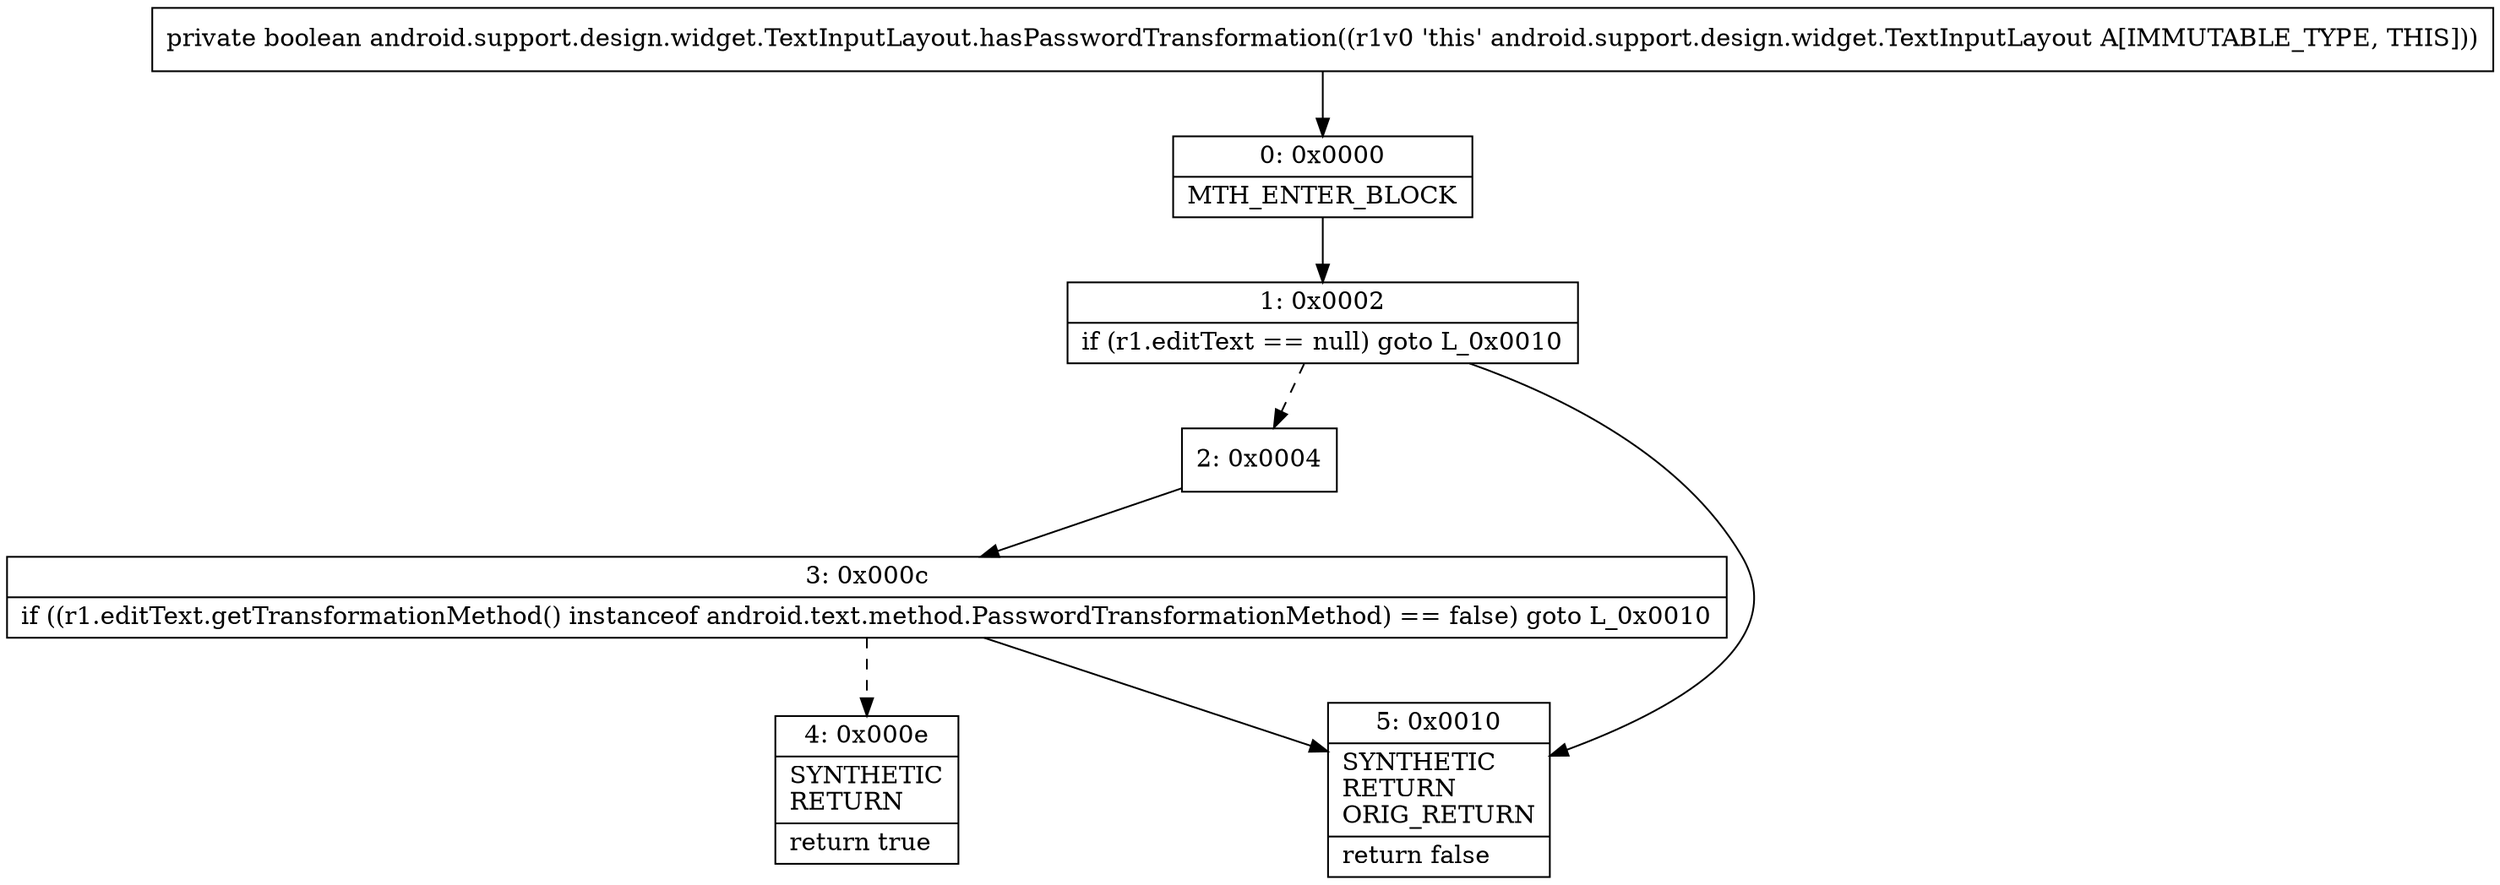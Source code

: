 digraph "CFG forandroid.support.design.widget.TextInputLayout.hasPasswordTransformation()Z" {
Node_0 [shape=record,label="{0\:\ 0x0000|MTH_ENTER_BLOCK\l}"];
Node_1 [shape=record,label="{1\:\ 0x0002|if (r1.editText == null) goto L_0x0010\l}"];
Node_2 [shape=record,label="{2\:\ 0x0004}"];
Node_3 [shape=record,label="{3\:\ 0x000c|if ((r1.editText.getTransformationMethod() instanceof android.text.method.PasswordTransformationMethod) == false) goto L_0x0010\l}"];
Node_4 [shape=record,label="{4\:\ 0x000e|SYNTHETIC\lRETURN\l|return true\l}"];
Node_5 [shape=record,label="{5\:\ 0x0010|SYNTHETIC\lRETURN\lORIG_RETURN\l|return false\l}"];
MethodNode[shape=record,label="{private boolean android.support.design.widget.TextInputLayout.hasPasswordTransformation((r1v0 'this' android.support.design.widget.TextInputLayout A[IMMUTABLE_TYPE, THIS])) }"];
MethodNode -> Node_0;
Node_0 -> Node_1;
Node_1 -> Node_2[style=dashed];
Node_1 -> Node_5;
Node_2 -> Node_3;
Node_3 -> Node_4[style=dashed];
Node_3 -> Node_5;
}

